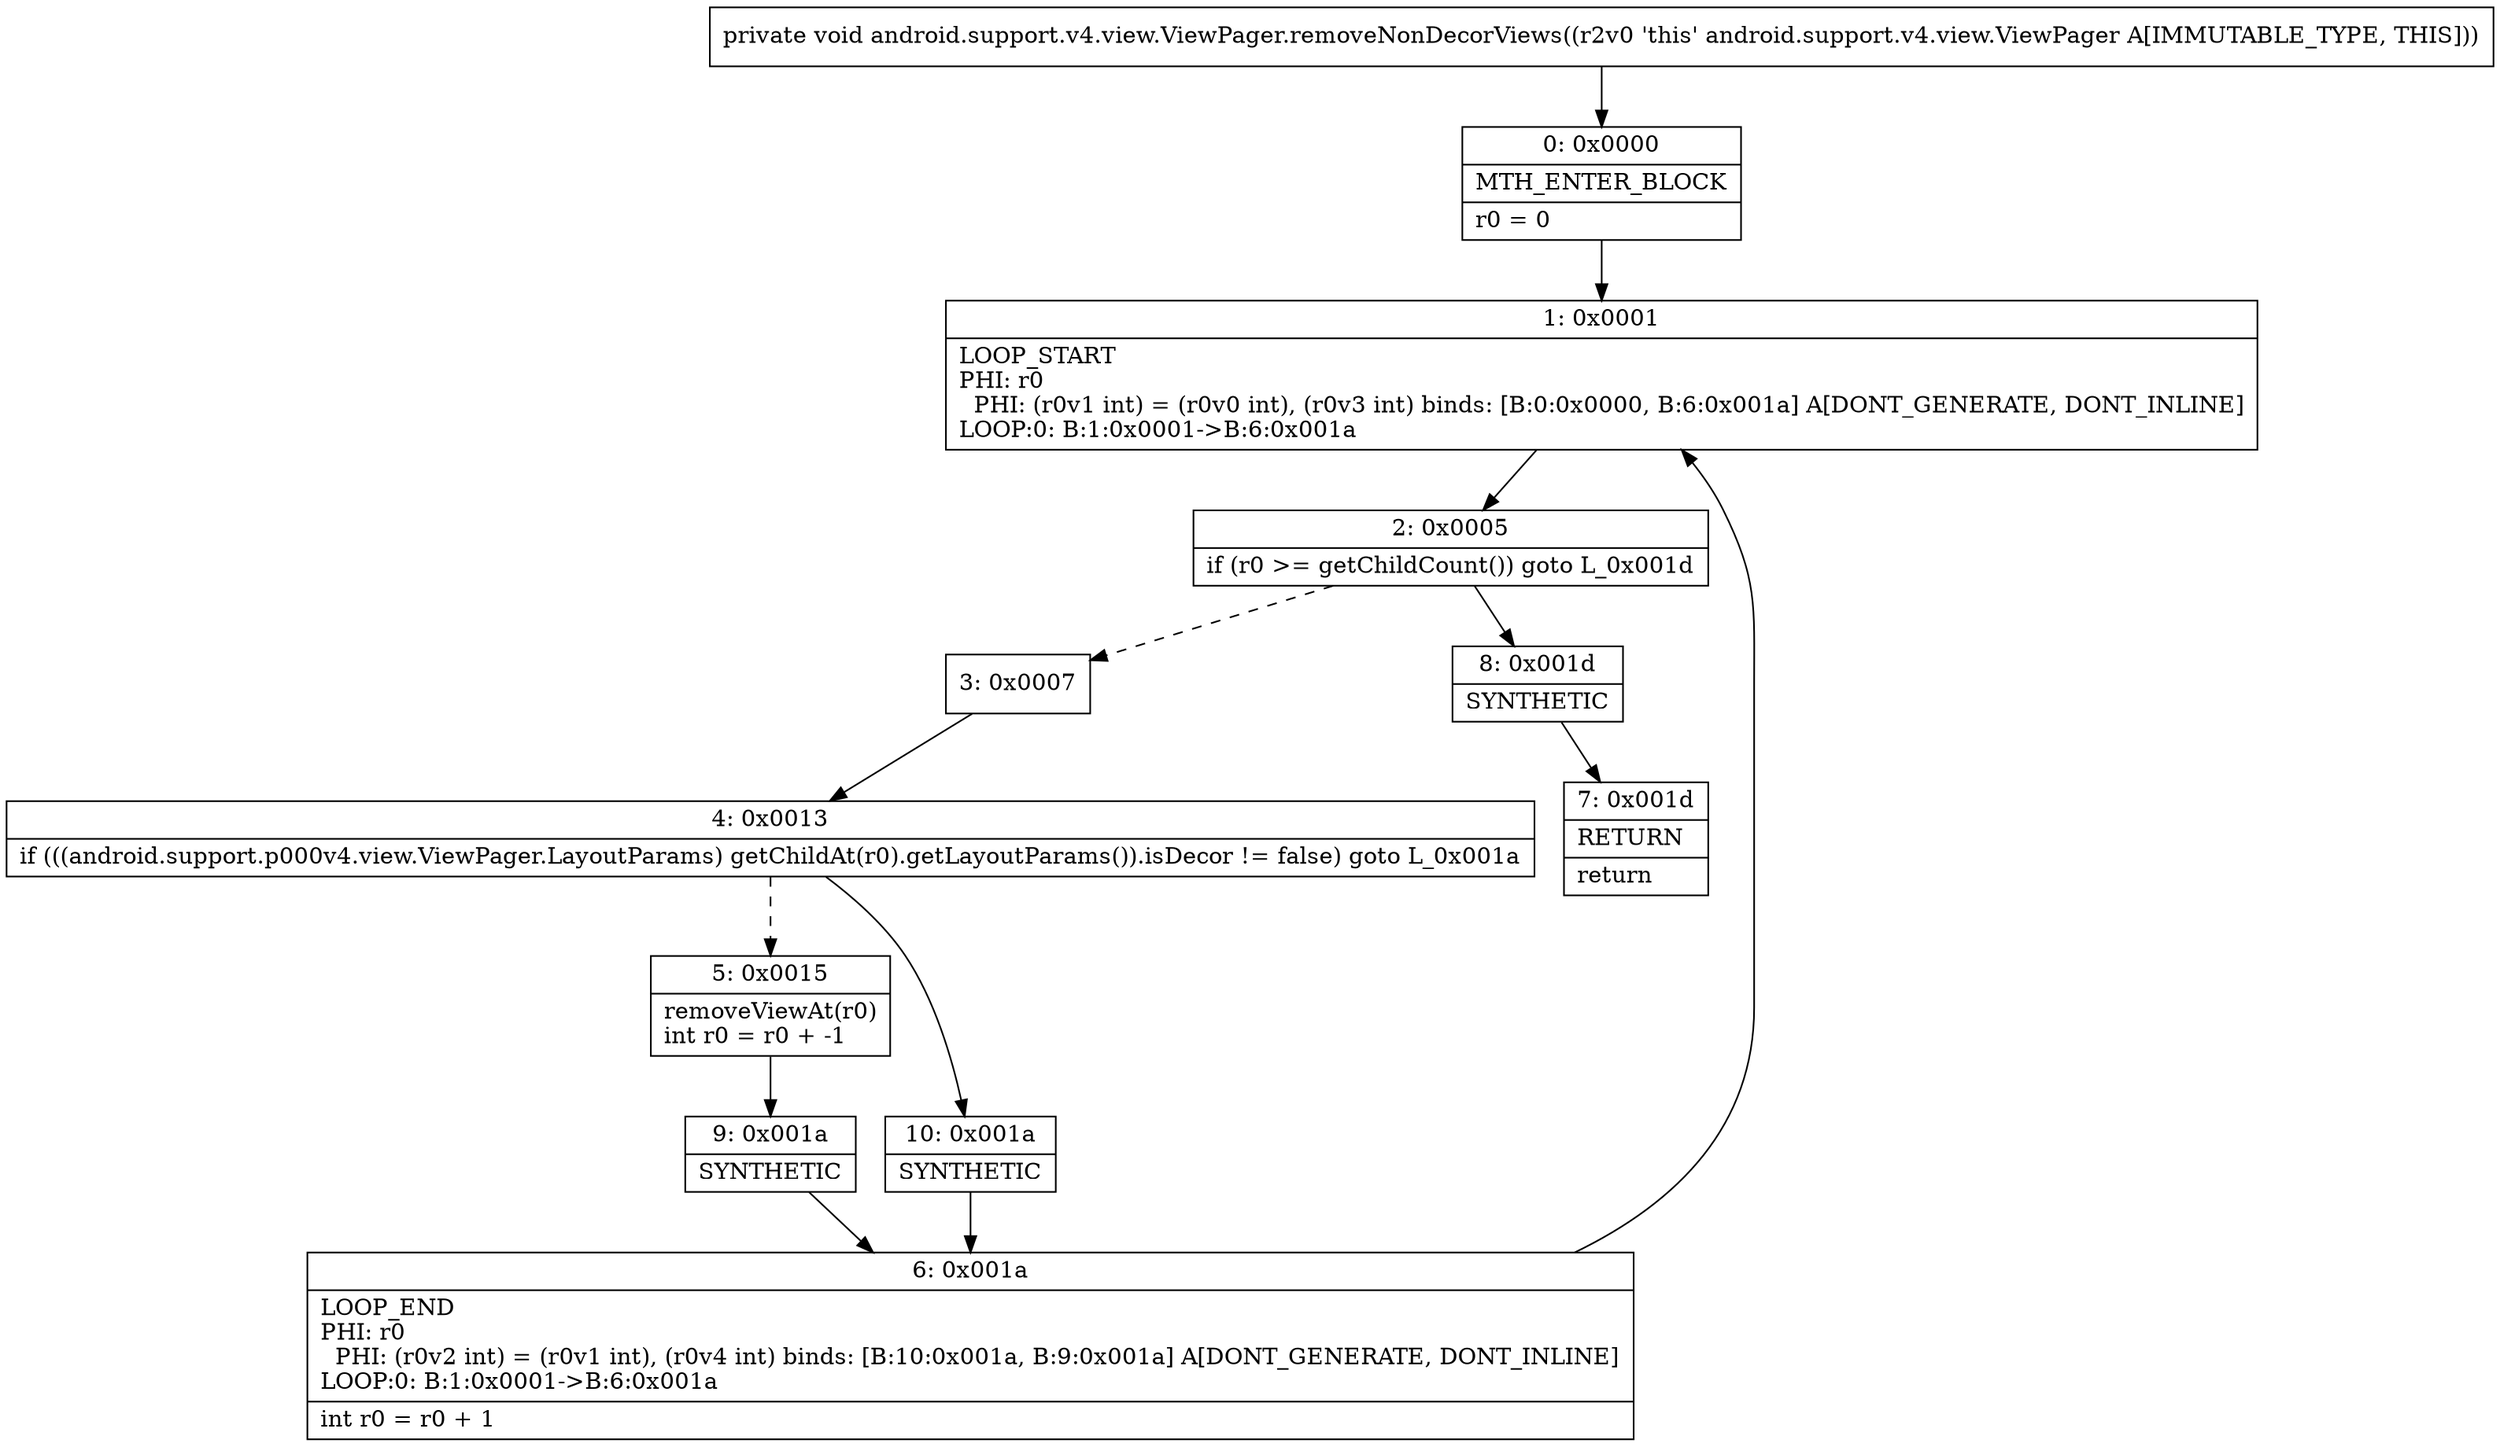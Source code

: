 digraph "CFG forandroid.support.v4.view.ViewPager.removeNonDecorViews()V" {
Node_0 [shape=record,label="{0\:\ 0x0000|MTH_ENTER_BLOCK\l|r0 = 0\l}"];
Node_1 [shape=record,label="{1\:\ 0x0001|LOOP_START\lPHI: r0 \l  PHI: (r0v1 int) = (r0v0 int), (r0v3 int) binds: [B:0:0x0000, B:6:0x001a] A[DONT_GENERATE, DONT_INLINE]\lLOOP:0: B:1:0x0001\-\>B:6:0x001a\l}"];
Node_2 [shape=record,label="{2\:\ 0x0005|if (r0 \>= getChildCount()) goto L_0x001d\l}"];
Node_3 [shape=record,label="{3\:\ 0x0007}"];
Node_4 [shape=record,label="{4\:\ 0x0013|if (((android.support.p000v4.view.ViewPager.LayoutParams) getChildAt(r0).getLayoutParams()).isDecor != false) goto L_0x001a\l}"];
Node_5 [shape=record,label="{5\:\ 0x0015|removeViewAt(r0)\lint r0 = r0 + \-1\l}"];
Node_6 [shape=record,label="{6\:\ 0x001a|LOOP_END\lPHI: r0 \l  PHI: (r0v2 int) = (r0v1 int), (r0v4 int) binds: [B:10:0x001a, B:9:0x001a] A[DONT_GENERATE, DONT_INLINE]\lLOOP:0: B:1:0x0001\-\>B:6:0x001a\l|int r0 = r0 + 1\l}"];
Node_7 [shape=record,label="{7\:\ 0x001d|RETURN\l|return\l}"];
Node_8 [shape=record,label="{8\:\ 0x001d|SYNTHETIC\l}"];
Node_9 [shape=record,label="{9\:\ 0x001a|SYNTHETIC\l}"];
Node_10 [shape=record,label="{10\:\ 0x001a|SYNTHETIC\l}"];
MethodNode[shape=record,label="{private void android.support.v4.view.ViewPager.removeNonDecorViews((r2v0 'this' android.support.v4.view.ViewPager A[IMMUTABLE_TYPE, THIS])) }"];
MethodNode -> Node_0;
Node_0 -> Node_1;
Node_1 -> Node_2;
Node_2 -> Node_3[style=dashed];
Node_2 -> Node_8;
Node_3 -> Node_4;
Node_4 -> Node_5[style=dashed];
Node_4 -> Node_10;
Node_5 -> Node_9;
Node_6 -> Node_1;
Node_8 -> Node_7;
Node_9 -> Node_6;
Node_10 -> Node_6;
}

